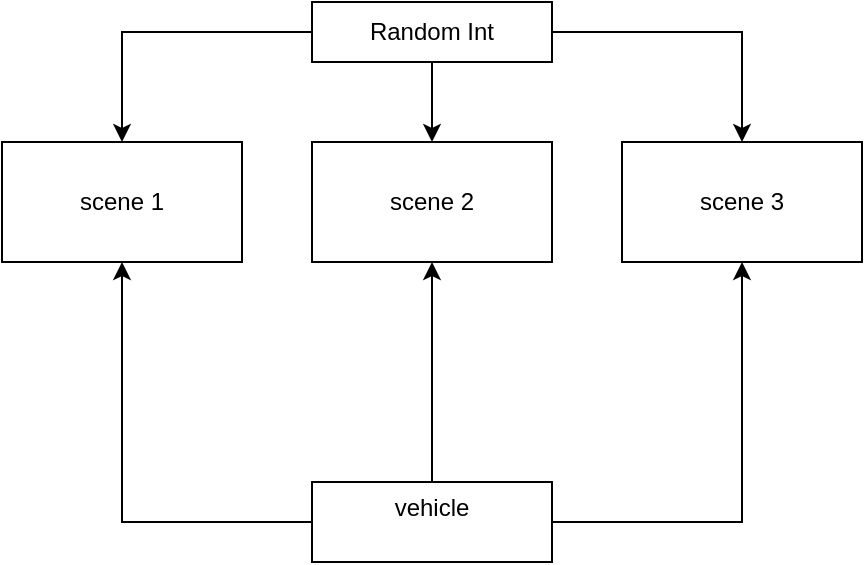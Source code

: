 <mxfile version="13.6.5">
    <diagram id="Ci0bq2WsIh84g0Fhe-qs" name="Page-1">
        <mxGraphModel dx="728" dy="483" grid="1" gridSize="10" guides="1" tooltips="1" connect="1" arrows="1" fold="1" page="1" pageScale="1" pageWidth="850" pageHeight="1100" math="0" shadow="0">
            <root>
                <mxCell id="0"/>
                <mxCell id="1" parent="0"/>
                <mxCell id="6" style="edgeStyle=orthogonalEdgeStyle;rounded=0;orthogonalLoop=1;jettySize=auto;html=1;entryX=0.5;entryY=0;entryDx=0;entryDy=0;" edge="1" parent="1" source="2" target="5">
                    <mxGeometry relative="1" as="geometry"/>
                </mxCell>
                <mxCell id="7" style="edgeStyle=orthogonalEdgeStyle;rounded=0;orthogonalLoop=1;jettySize=auto;html=1;entryX=0.5;entryY=0;entryDx=0;entryDy=0;" edge="1" parent="1" source="2" target="3">
                    <mxGeometry relative="1" as="geometry"/>
                </mxCell>
                <mxCell id="8" style="edgeStyle=orthogonalEdgeStyle;rounded=0;orthogonalLoop=1;jettySize=auto;html=1;entryX=0.5;entryY=0;entryDx=0;entryDy=0;" edge="1" parent="1" source="2" target="4">
                    <mxGeometry relative="1" as="geometry"/>
                </mxCell>
                <mxCell id="2" value="Random Int&lt;br&gt;" style="whiteSpace=wrap;html=1;" vertex="1" parent="1">
                    <mxGeometry x="365" y="120" width="120" height="30" as="geometry"/>
                </mxCell>
                <mxCell id="3" value="scene 1" style="whiteSpace=wrap;html=1;" vertex="1" parent="1">
                    <mxGeometry x="210" y="190" width="120" height="60" as="geometry"/>
                </mxCell>
                <mxCell id="4" value="scene 3" style="whiteSpace=wrap;html=1;" vertex="1" parent="1">
                    <mxGeometry x="520" y="190" width="120" height="60" as="geometry"/>
                </mxCell>
                <mxCell id="5" value="scene 2" style="whiteSpace=wrap;html=1;" vertex="1" parent="1">
                    <mxGeometry x="365" y="190" width="120" height="60" as="geometry"/>
                </mxCell>
                <mxCell id="14" style="edgeStyle=orthogonalEdgeStyle;rounded=0;orthogonalLoop=1;jettySize=auto;html=1;entryX=0.5;entryY=1;entryDx=0;entryDy=0;" edge="1" parent="1" source="9" target="5">
                    <mxGeometry relative="1" as="geometry"/>
                </mxCell>
                <mxCell id="15" style="edgeStyle=orthogonalEdgeStyle;rounded=0;orthogonalLoop=1;jettySize=auto;html=1;entryX=0.5;entryY=1;entryDx=0;entryDy=0;" edge="1" parent="1" source="9" target="3">
                    <mxGeometry relative="1" as="geometry"/>
                </mxCell>
                <mxCell id="16" style="edgeStyle=orthogonalEdgeStyle;rounded=0;orthogonalLoop=1;jettySize=auto;html=1;entryX=0.5;entryY=1;entryDx=0;entryDy=0;" edge="1" parent="1" source="9" target="4">
                    <mxGeometry relative="1" as="geometry"/>
                </mxCell>
                <mxCell id="9" value="vehicle&lt;br&gt;&lt;br&gt;" style="whiteSpace=wrap;html=1;" vertex="1" parent="1">
                    <mxGeometry x="365" y="360" width="120" height="40" as="geometry"/>
                </mxCell>
            </root>
        </mxGraphModel>
    </diagram>
</mxfile>